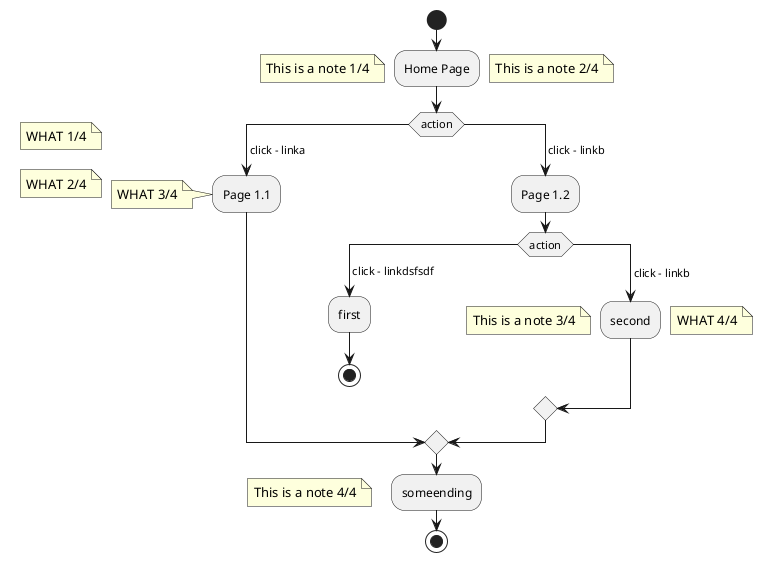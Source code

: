 {
  "sha1": "4iuthfqs4rhj3sb9dk3rmrc69re48l7",
  "insertion": {
    "when": "2024-05-30T20:48:20.502Z",
    "url": "https://github.com/plantuml/plantuml/issues/577#issuecomment-1116117741",
    "user": "plantuml@gmail.com"
  }
}
@startuml
start
:Home Page;
note left: This is a note 1/4
floating note right: This is a note 2/4

switch (action)
note left: WHAT 1/4
case ( click - linka )
   note left: WHAT 2/4
  :Page 1.1;
   note left: WHAT 3/4
case ( click - linkb )
  :Page 1.2;
  switch (action)
  case ( click - linkdsfsdf )
    :first;
    stop
  case ( click - linkb )
    :second;
    floating note right: WHAT 4/4
  endswitch
endswitch
floating note left: This is a note 3/4
:someending;
floating note left: This is a note 4/4
stop
@enduml

